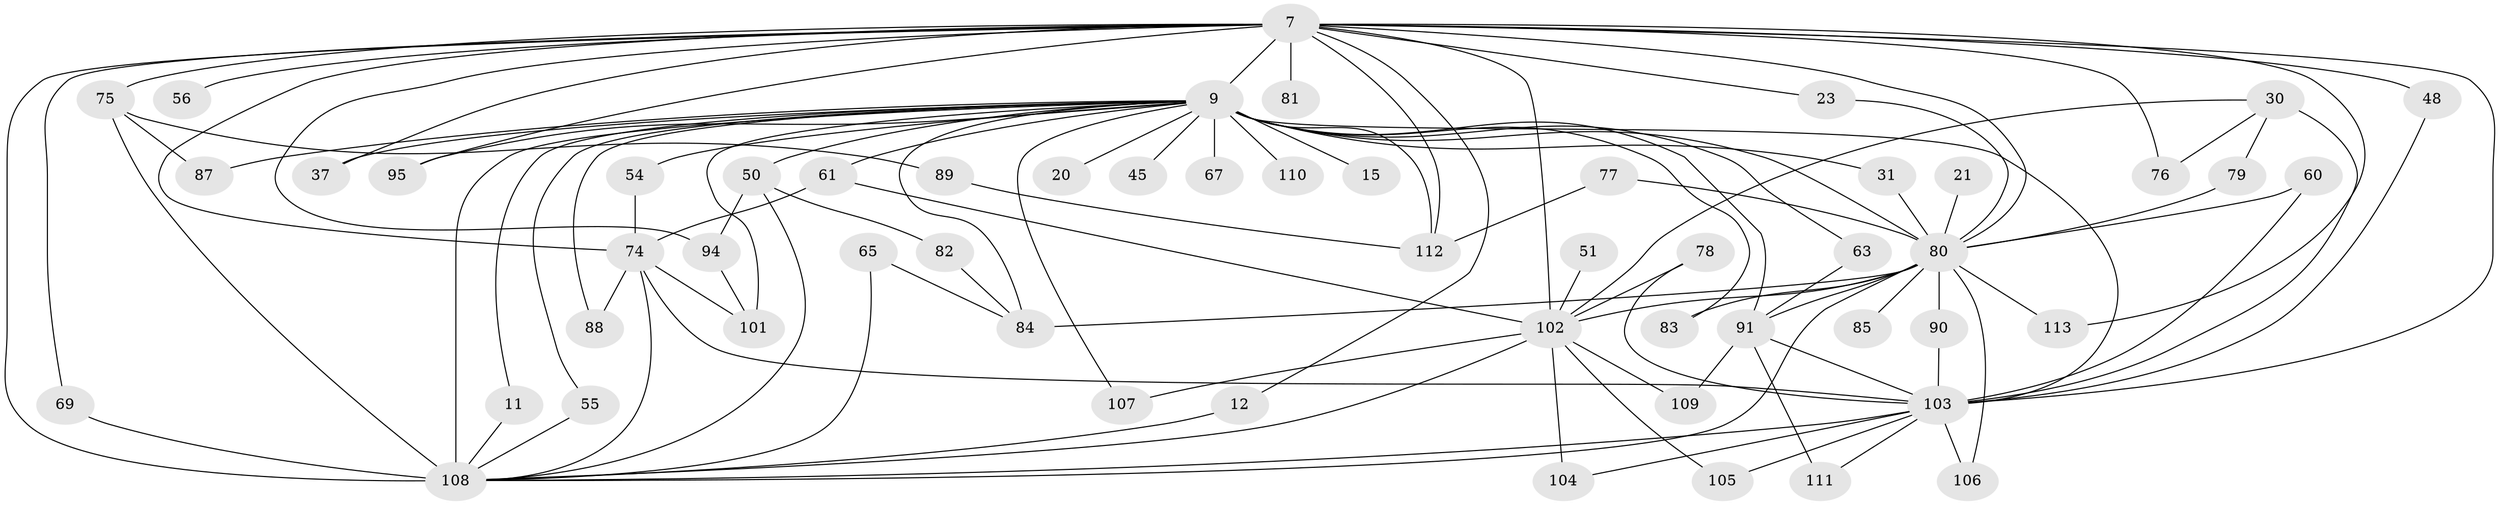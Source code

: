 // original degree distribution, {18: 0.008849557522123894, 25: 0.008849557522123894, 19: 0.017699115044247787, 28: 0.008849557522123894, 21: 0.008849557522123894, 20: 0.008849557522123894, 23: 0.008849557522123894, 14: 0.008849557522123894, 15: 0.008849557522123894, 2: 0.5309734513274337, 4: 0.12389380530973451, 3: 0.1592920353982301, 10: 0.008849557522123894, 6: 0.05309734513274336, 9: 0.008849557522123894, 5: 0.02654867256637168}
// Generated by graph-tools (version 1.1) at 2025/44/03/09/25 04:44:22]
// undirected, 56 vertices, 106 edges
graph export_dot {
graph [start="1"]
  node [color=gray90,style=filled];
  7 [super="+2"];
  9 [super="+3+6"];
  11;
  12;
  15;
  20;
  21;
  23;
  30;
  31;
  37;
  45;
  48;
  50 [super="+49"];
  51;
  54;
  55;
  56;
  60;
  61 [super="+38"];
  63;
  65;
  67;
  69;
  74 [super="+16"];
  75 [super="+34"];
  76;
  77 [super="+64"];
  78;
  79;
  80 [super="+72+46"];
  81;
  82;
  83;
  84 [super="+58+25"];
  85 [super="+52"];
  87;
  88;
  89;
  90;
  91 [super="+86+57"];
  94;
  95;
  101 [super="+68+98"];
  102 [super="+93+70+73"];
  103 [super="+59+92"];
  104;
  105;
  106;
  107;
  108 [super="+71+97+43+100"];
  109 [super="+99"];
  110;
  111;
  112 [super="+47+96"];
  113;
  7 -- 9 [weight=8];
  7 -- 12;
  7 -- 48;
  7 -- 69;
  7 -- 74 [weight=3];
  7 -- 75 [weight=2];
  7 -- 76;
  7 -- 81 [weight=2];
  7 -- 94;
  7 -- 113;
  7 -- 23;
  7 -- 95;
  7 -- 37;
  7 -- 112 [weight=2];
  7 -- 56;
  7 -- 80 [weight=6];
  7 -- 102 [weight=6];
  7 -- 103 [weight=2];
  7 -- 108 [weight=4];
  9 -- 20 [weight=2];
  9 -- 31;
  9 -- 45 [weight=2];
  9 -- 63;
  9 -- 67 [weight=2];
  9 -- 87;
  9 -- 110 [weight=2];
  9 -- 15 [weight=2];
  9 -- 37;
  9 -- 50 [weight=2];
  9 -- 112 [weight=2];
  9 -- 11;
  9 -- 80 [weight=11];
  9 -- 83;
  9 -- 88;
  9 -- 95;
  9 -- 107;
  9 -- 54;
  9 -- 55;
  9 -- 61;
  9 -- 101 [weight=2];
  9 -- 108 [weight=12];
  9 -- 84 [weight=3];
  9 -- 103 [weight=4];
  9 -- 91;
  11 -- 108;
  12 -- 108;
  21 -- 80 [weight=2];
  23 -- 80;
  30 -- 76;
  30 -- 79;
  30 -- 103 [weight=3];
  30 -- 102;
  31 -- 80;
  48 -- 103;
  50 -- 82;
  50 -- 94;
  50 -- 108;
  51 -- 102 [weight=2];
  54 -- 74;
  55 -- 108;
  60 -- 80;
  60 -- 103;
  61 -- 74;
  61 -- 102;
  63 -- 91;
  65 -- 84;
  65 -- 108;
  69 -- 108;
  74 -- 88;
  74 -- 101;
  74 -- 108;
  74 -- 103 [weight=2];
  75 -- 89;
  75 -- 87;
  75 -- 108;
  77 -- 112;
  77 -- 80 [weight=2];
  78 -- 103;
  78 -- 102;
  79 -- 80;
  80 -- 106;
  80 -- 83;
  80 -- 85 [weight=3];
  80 -- 90;
  80 -- 91 [weight=4];
  80 -- 108 [weight=6];
  80 -- 113;
  80 -- 102 [weight=4];
  80 -- 84;
  82 -- 84;
  89 -- 112;
  90 -- 103;
  91 -- 111;
  91 -- 103;
  91 -- 109;
  94 -- 101;
  102 -- 104;
  102 -- 105;
  102 -- 107;
  102 -- 109;
  102 -- 108 [weight=3];
  103 -- 104;
  103 -- 105;
  103 -- 106;
  103 -- 111;
  103 -- 108;
}
